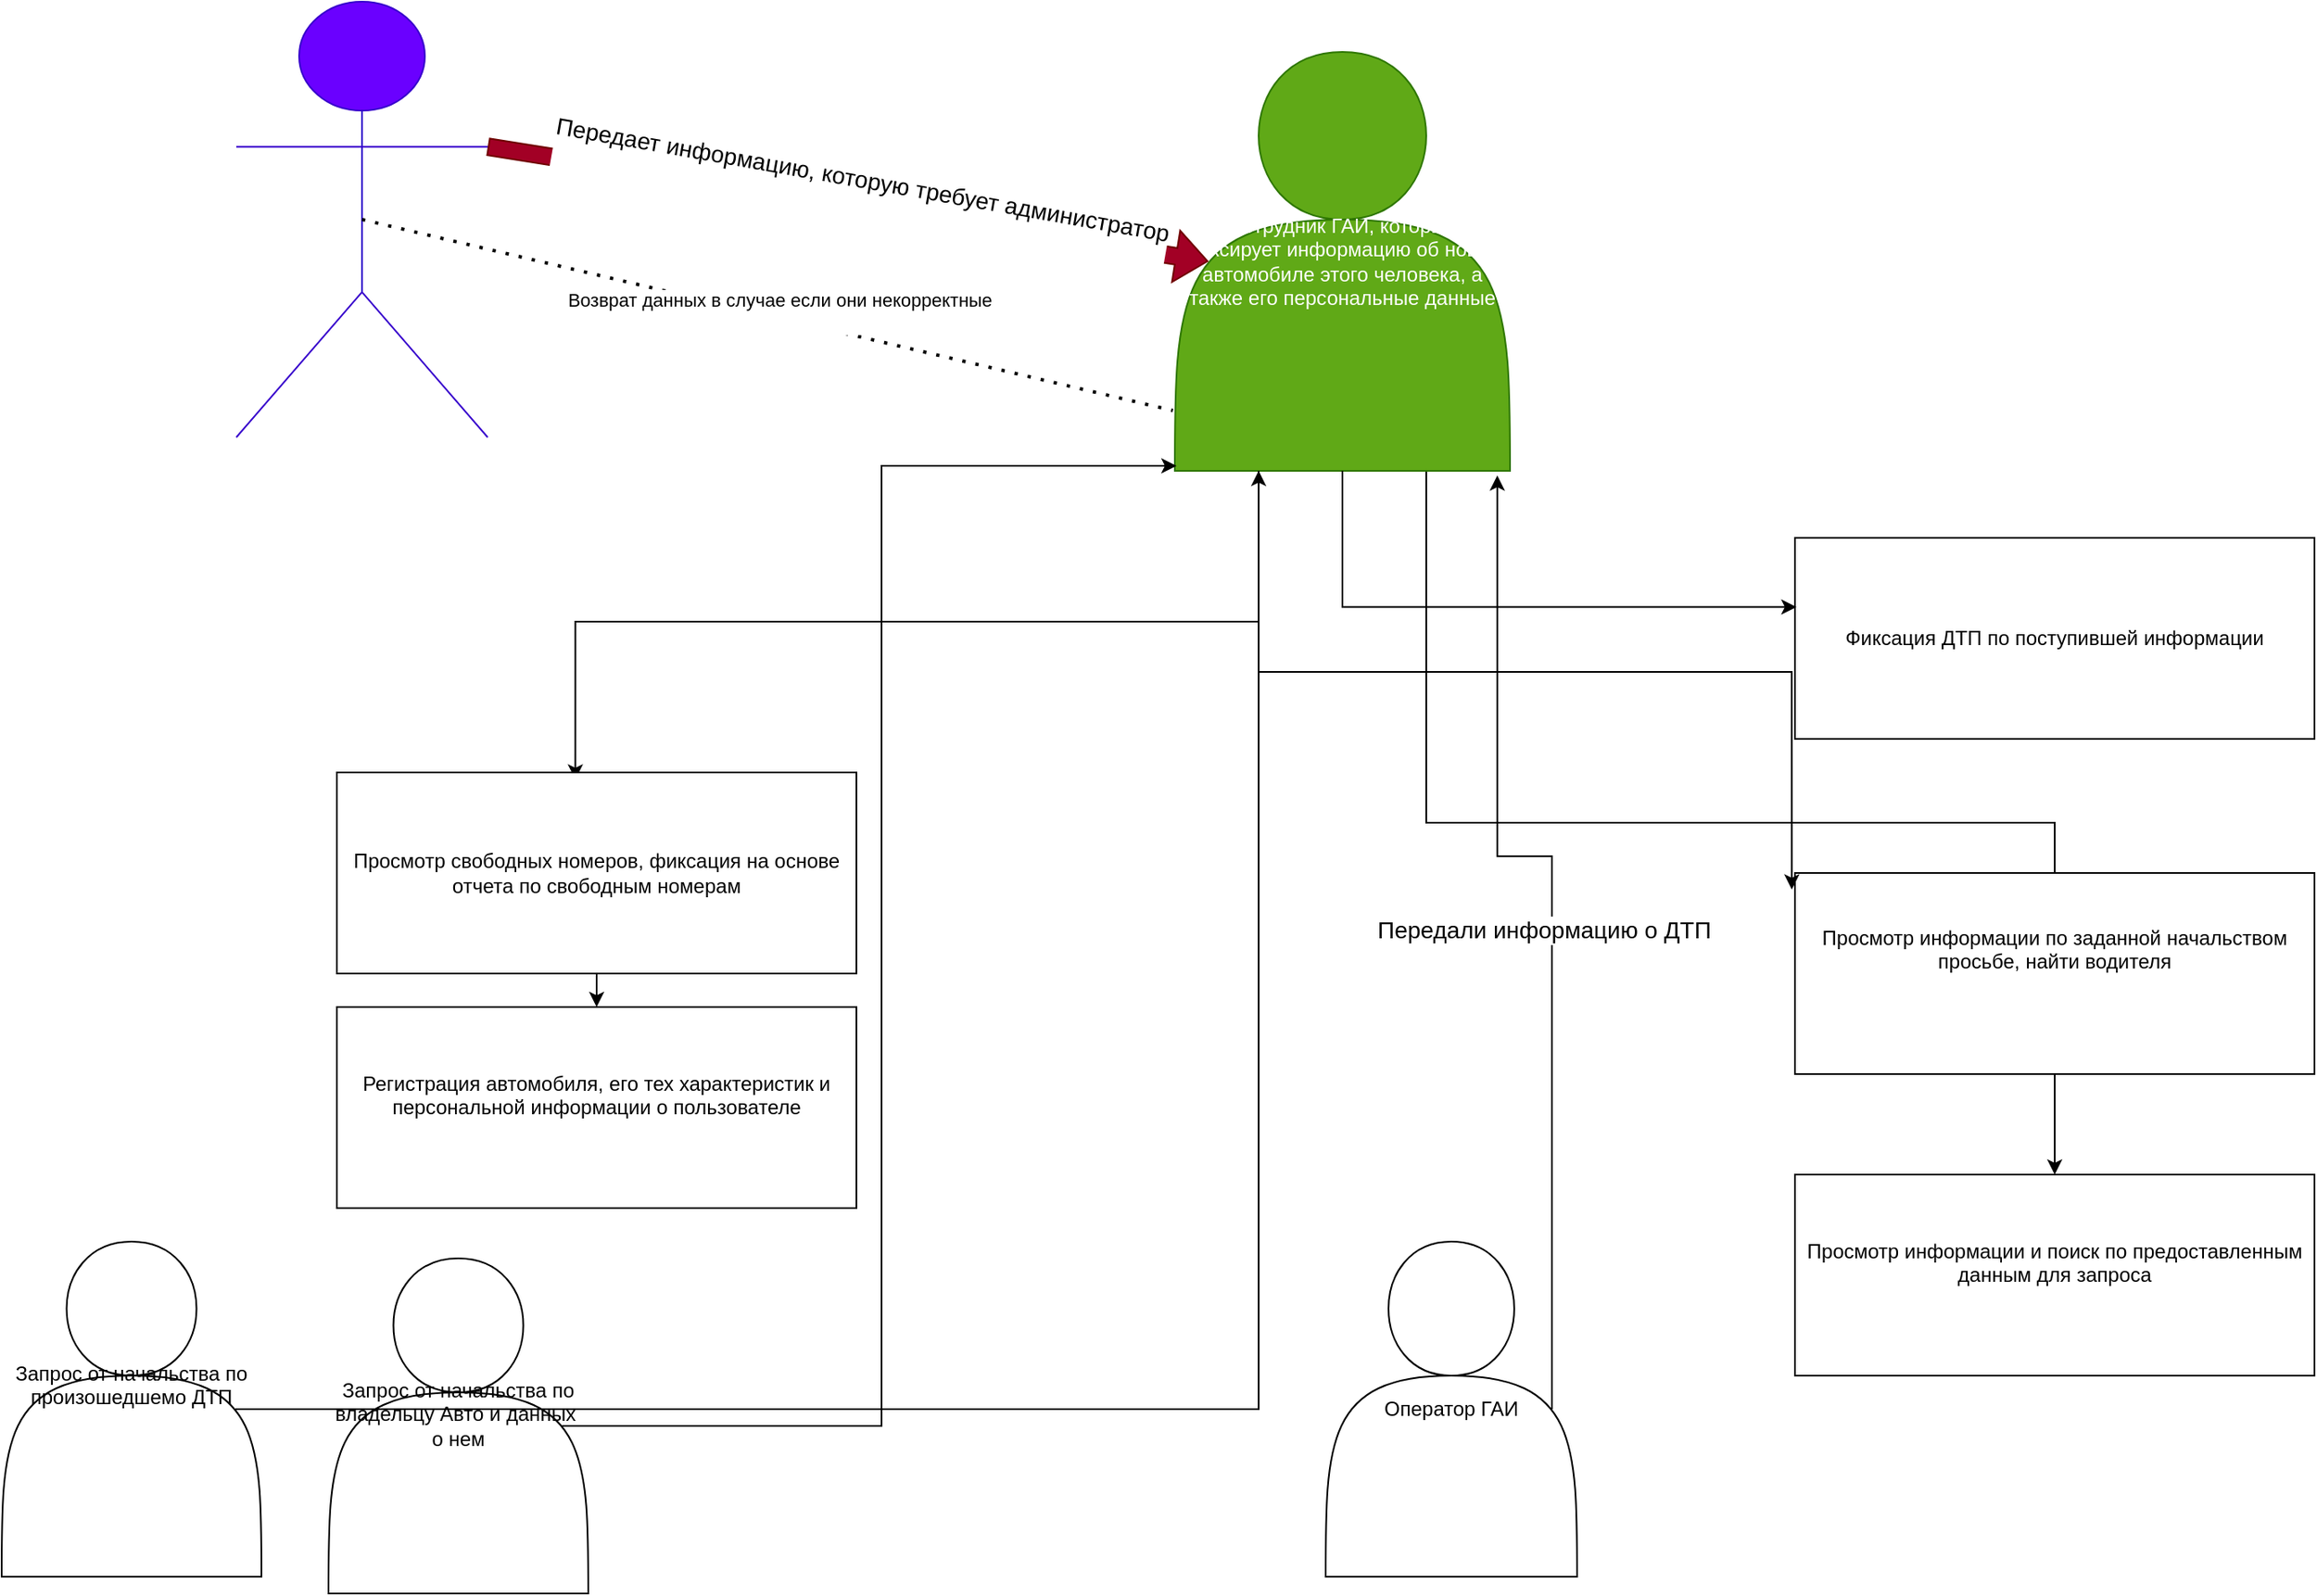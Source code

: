 <mxfile version="24.7.8">
  <diagram name="Страница — 1" id="YD3wQ60geyNsE5dJT7T9">
    <mxGraphModel dx="2049" dy="1263" grid="1" gridSize="10" guides="1" tooltips="1" connect="1" arrows="1" fold="1" page="1" pageScale="1" pageWidth="1920" pageHeight="1200" math="0" shadow="0">
      <root>
        <mxCell id="0" />
        <mxCell id="1" parent="0" />
        <mxCell id="vKaWlLOY_1vjzqvPO7uO-1" value="Человек который пришел регистрировать свой автомобиль" style="shape=umlActor;verticalLabelPosition=bottom;verticalAlign=top;html=1;outlineConnect=0;fillColor=#6a00ff;fontColor=#ffffff;strokeColor=#3700CC;" vertex="1" parent="1">
          <mxGeometry x="200" y="170" width="150" height="260" as="geometry" />
        </mxCell>
        <mxCell id="vKaWlLOY_1vjzqvPO7uO-23" style="edgeStyle=orthogonalEdgeStyle;rounded=0;orthogonalLoop=1;jettySize=auto;html=1;exitX=0.75;exitY=1;exitDx=0;exitDy=0;" edge="1" parent="1" source="vKaWlLOY_1vjzqvPO7uO-3" target="vKaWlLOY_1vjzqvPO7uO-22">
          <mxGeometry relative="1" as="geometry" />
        </mxCell>
        <mxCell id="vKaWlLOY_1vjzqvPO7uO-3" value="Сотрудник ГАИ, который фиксирует информацию об новом автомобиле этого человека, а также его персональные данные" style="shape=actor;whiteSpace=wrap;html=1;fillColor=#60a917;fontColor=#ffffff;strokeColor=#2D7600;" vertex="1" parent="1">
          <mxGeometry x="760" y="200" width="200" height="250" as="geometry" />
        </mxCell>
        <mxCell id="vKaWlLOY_1vjzqvPO7uO-4" value="" style="shape=flexArrow;endArrow=classic;html=1;rounded=0;exitX=1;exitY=0.333;exitDx=0;exitDy=0;exitPerimeter=0;entryX=0.1;entryY=0.5;entryDx=0;entryDy=0;entryPerimeter=0;fillColor=#a20025;strokeColor=#6F0000;" edge="1" parent="1" source="vKaWlLOY_1vjzqvPO7uO-1" target="vKaWlLOY_1vjzqvPO7uO-3">
          <mxGeometry width="50" height="50" relative="1" as="geometry">
            <mxPoint x="580" y="500" as="sourcePoint" />
            <mxPoint x="630" y="450" as="targetPoint" />
          </mxGeometry>
        </mxCell>
        <mxCell id="vKaWlLOY_1vjzqvPO7uO-5" value="&lt;font style=&quot;font-size: 14px;&quot;&gt;Передает информацию, которую требует администратор&lt;/font&gt;&lt;div style=&quot;font-size: 14px;&quot;&gt;&lt;br&gt;&lt;/div&gt;" style="edgeLabel;html=1;align=center;verticalAlign=middle;resizable=0;points=[];rotation=10;" vertex="1" connectable="0" parent="vKaWlLOY_1vjzqvPO7uO-4">
          <mxGeometry x="0.026" y="8" relative="1" as="geometry">
            <mxPoint as="offset" />
          </mxGeometry>
        </mxCell>
        <mxCell id="vKaWlLOY_1vjzqvPO7uO-6" value="" style="endArrow=none;dashed=1;html=1;dashPattern=1 3;strokeWidth=2;rounded=0;exitX=0.5;exitY=0.5;exitDx=0;exitDy=0;exitPerimeter=0;entryX=-0.006;entryY=0.856;entryDx=0;entryDy=0;entryPerimeter=0;" edge="1" parent="1" source="vKaWlLOY_1vjzqvPO7uO-1" target="vKaWlLOY_1vjzqvPO7uO-3">
          <mxGeometry width="50" height="50" relative="1" as="geometry">
            <mxPoint x="580" y="500" as="sourcePoint" />
            <mxPoint x="630" y="450" as="targetPoint" />
          </mxGeometry>
        </mxCell>
        <mxCell id="vKaWlLOY_1vjzqvPO7uO-7" value="Возврат данных в случае если они некорректные&lt;div&gt;&lt;br&gt;&lt;/div&gt;" style="edgeLabel;html=1;align=center;verticalAlign=middle;resizable=0;points=[];" vertex="1" connectable="0" parent="vKaWlLOY_1vjzqvPO7uO-6">
          <mxGeometry x="0.02" y="3" relative="1" as="geometry">
            <mxPoint x="1" as="offset" />
          </mxGeometry>
        </mxCell>
        <mxCell id="vKaWlLOY_1vjzqvPO7uO-8" value="Регистрация автомобиля, его тех характеристик и персональной информации о пользователе&lt;div&gt;&lt;br&gt;&lt;/div&gt;" style="rounded=0;whiteSpace=wrap;html=1;" vertex="1" parent="1">
          <mxGeometry x="260" y="770" width="310" height="120" as="geometry" />
        </mxCell>
        <mxCell id="vKaWlLOY_1vjzqvPO7uO-9" style="edgeStyle=orthogonalEdgeStyle;rounded=0;orthogonalLoop=1;jettySize=auto;html=1;exitX=0.25;exitY=1;exitDx=0;exitDy=0;entryX=0.459;entryY=0.035;entryDx=0;entryDy=0;entryPerimeter=0;" edge="1" parent="1" source="vKaWlLOY_1vjzqvPO7uO-3" target="vKaWlLOY_1vjzqvPO7uO-24">
          <mxGeometry relative="1" as="geometry">
            <mxPoint x="250" y="630" as="targetPoint" />
          </mxGeometry>
        </mxCell>
        <mxCell id="vKaWlLOY_1vjzqvPO7uO-11" value="Оператор ГАИ" style="shape=actor;whiteSpace=wrap;html=1;" vertex="1" parent="1">
          <mxGeometry x="850" y="910" width="150" height="200" as="geometry" />
        </mxCell>
        <mxCell id="vKaWlLOY_1vjzqvPO7uO-12" style="edgeStyle=orthogonalEdgeStyle;rounded=0;orthogonalLoop=1;jettySize=auto;html=1;exitX=0.9;exitY=0.5;exitDx=0;exitDy=0;exitPerimeter=0;entryX=0.962;entryY=1.011;entryDx=0;entryDy=0;entryPerimeter=0;" edge="1" parent="1" source="vKaWlLOY_1vjzqvPO7uO-11" target="vKaWlLOY_1vjzqvPO7uO-3">
          <mxGeometry relative="1" as="geometry" />
        </mxCell>
        <mxCell id="vKaWlLOY_1vjzqvPO7uO-13" value="&lt;font style=&quot;font-size: 14px;&quot;&gt;Передали информацию о ДТП&lt;/font&gt;" style="edgeLabel;html=1;align=center;verticalAlign=middle;resizable=0;points=[];" vertex="1" connectable="0" parent="vKaWlLOY_1vjzqvPO7uO-12">
          <mxGeometry x="-0.031" y="5" relative="1" as="geometry">
            <mxPoint as="offset" />
          </mxGeometry>
        </mxCell>
        <mxCell id="vKaWlLOY_1vjzqvPO7uO-14" value="&lt;div&gt;Фиксация ДТП по поступившей информации&lt;/div&gt;" style="rounded=0;whiteSpace=wrap;html=1;" vertex="1" parent="1">
          <mxGeometry x="1130" y="490" width="310" height="120" as="geometry" />
        </mxCell>
        <mxCell id="vKaWlLOY_1vjzqvPO7uO-15" style="edgeStyle=orthogonalEdgeStyle;rounded=0;orthogonalLoop=1;jettySize=auto;html=1;exitX=0.5;exitY=1;exitDx=0;exitDy=0;entryX=0.003;entryY=0.344;entryDx=0;entryDy=0;entryPerimeter=0;" edge="1" parent="1" source="vKaWlLOY_1vjzqvPO7uO-3" target="vKaWlLOY_1vjzqvPO7uO-14">
          <mxGeometry relative="1" as="geometry" />
        </mxCell>
        <mxCell id="vKaWlLOY_1vjzqvPO7uO-16" value="Запрос от начальства по владельцу Авто и данных&amp;nbsp; о нем&lt;div&gt;&lt;br&gt;&lt;/div&gt;" style="shape=actor;whiteSpace=wrap;html=1;" vertex="1" parent="1">
          <mxGeometry x="255" y="920" width="155" height="200" as="geometry" />
        </mxCell>
        <mxCell id="vKaWlLOY_1vjzqvPO7uO-17" style="edgeStyle=orthogonalEdgeStyle;rounded=0;orthogonalLoop=1;jettySize=auto;html=1;exitX=0.9;exitY=0.5;exitDx=0;exitDy=0;exitPerimeter=0;entryX=0.005;entryY=0.988;entryDx=0;entryDy=0;entryPerimeter=0;" edge="1" parent="1" source="vKaWlLOY_1vjzqvPO7uO-16" target="vKaWlLOY_1vjzqvPO7uO-3">
          <mxGeometry relative="1" as="geometry" />
        </mxCell>
        <mxCell id="vKaWlLOY_1vjzqvPO7uO-18" value="&lt;div&gt;Просмотр информации по заданной начальством просьбе, найти водителя&lt;/div&gt;&lt;div&gt;&lt;br&gt;&lt;/div&gt;&lt;div&gt;&lt;br&gt;&lt;/div&gt;" style="rounded=0;whiteSpace=wrap;html=1;" vertex="1" parent="1">
          <mxGeometry x="1130" y="690" width="310" height="120" as="geometry" />
        </mxCell>
        <mxCell id="vKaWlLOY_1vjzqvPO7uO-19" style="edgeStyle=orthogonalEdgeStyle;rounded=0;orthogonalLoop=1;jettySize=auto;html=1;exitX=0.25;exitY=1;exitDx=0;exitDy=0;entryX=-0.006;entryY=0.082;entryDx=0;entryDy=0;entryPerimeter=0;" edge="1" parent="1" source="vKaWlLOY_1vjzqvPO7uO-3" target="vKaWlLOY_1vjzqvPO7uO-18">
          <mxGeometry relative="1" as="geometry" />
        </mxCell>
        <mxCell id="vKaWlLOY_1vjzqvPO7uO-21" style="edgeStyle=orthogonalEdgeStyle;rounded=0;orthogonalLoop=1;jettySize=auto;html=1;exitX=0.9;exitY=0.5;exitDx=0;exitDy=0;exitPerimeter=0;entryX=0.25;entryY=1;entryDx=0;entryDy=0;" edge="1" parent="1" source="vKaWlLOY_1vjzqvPO7uO-20" target="vKaWlLOY_1vjzqvPO7uO-3">
          <mxGeometry relative="1" as="geometry" />
        </mxCell>
        <mxCell id="vKaWlLOY_1vjzqvPO7uO-20" value="Запрос от начальства по произошедшемо ДТП&lt;div&gt;&lt;br&gt;&lt;div&gt;&lt;br&gt;&lt;/div&gt;&lt;/div&gt;" style="shape=actor;whiteSpace=wrap;html=1;" vertex="1" parent="1">
          <mxGeometry x="60" y="910" width="155" height="200" as="geometry" />
        </mxCell>
        <mxCell id="vKaWlLOY_1vjzqvPO7uO-22" value="Просмотр информации и поиск по предоставленным данным для запроса&lt;div&gt;&lt;br&gt;&lt;/div&gt;" style="rounded=0;whiteSpace=wrap;html=1;" vertex="1" parent="1">
          <mxGeometry x="1130" y="870" width="310" height="120" as="geometry" />
        </mxCell>
        <mxCell id="vKaWlLOY_1vjzqvPO7uO-25" style="edgeStyle=orthogonalEdgeStyle;rounded=0;orthogonalLoop=1;jettySize=auto;html=1;exitX=0.5;exitY=1;exitDx=0;exitDy=0;entryX=0.5;entryY=0;entryDx=0;entryDy=0;" edge="1" parent="1" source="vKaWlLOY_1vjzqvPO7uO-24" target="vKaWlLOY_1vjzqvPO7uO-8">
          <mxGeometry relative="1" as="geometry" />
        </mxCell>
        <mxCell id="vKaWlLOY_1vjzqvPO7uO-24" value="&lt;div&gt;Просмотр свободных номеров, фиксация на основе отчета по свободным номерам&lt;/div&gt;" style="rounded=0;whiteSpace=wrap;html=1;" vertex="1" parent="1">
          <mxGeometry x="260" y="630" width="310" height="120" as="geometry" />
        </mxCell>
      </root>
    </mxGraphModel>
  </diagram>
</mxfile>

